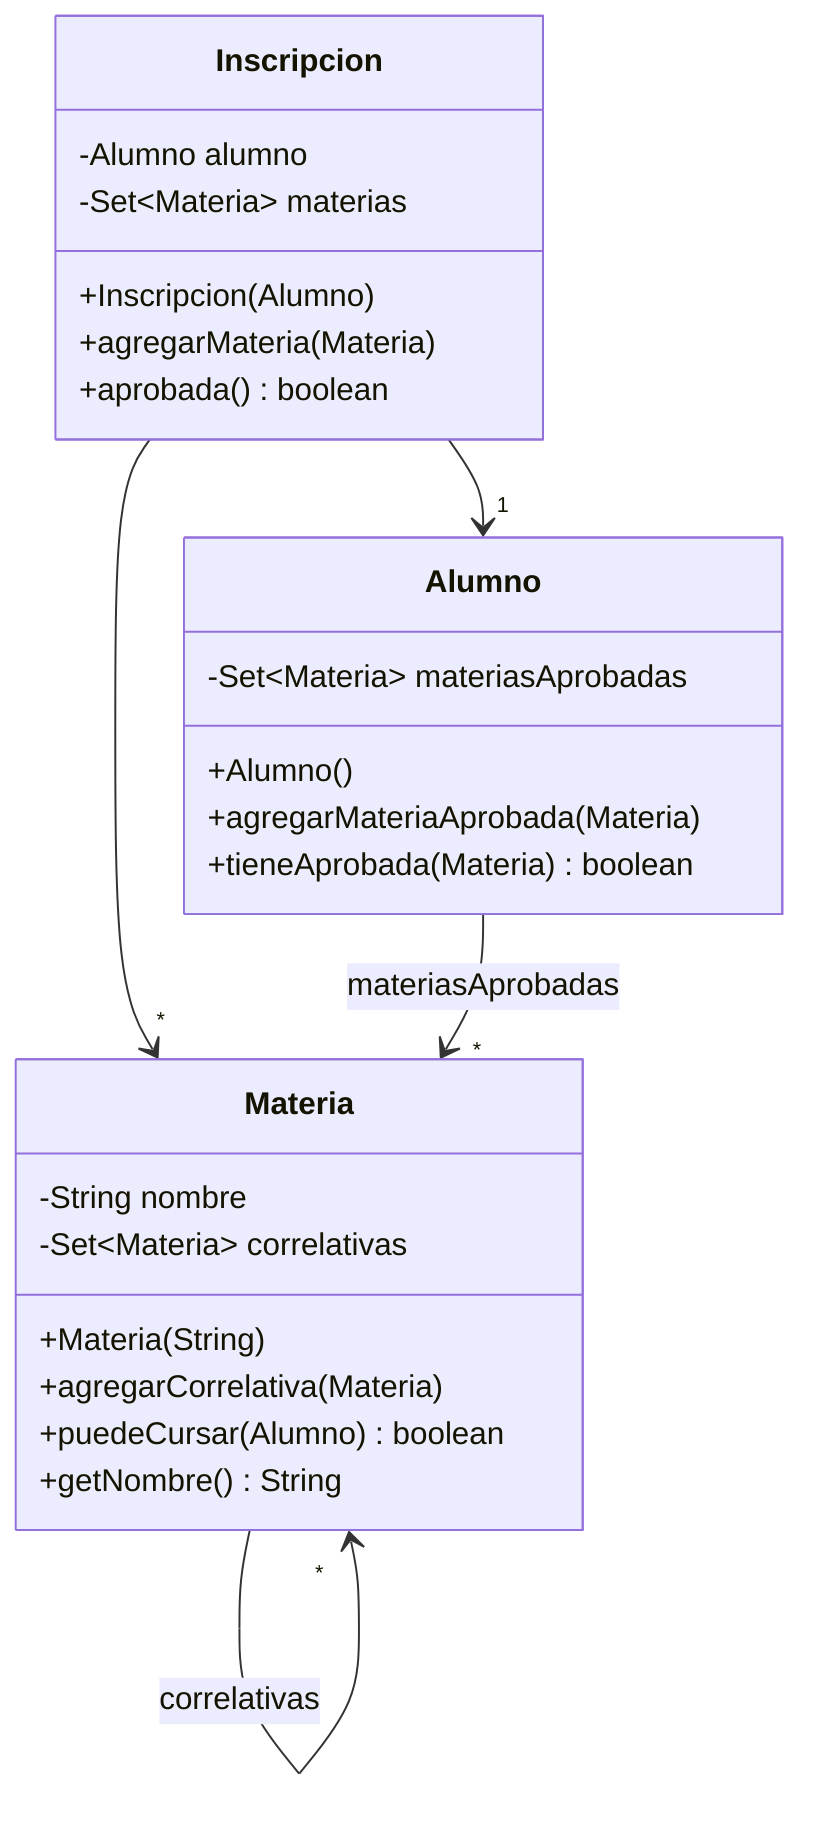 classDiagram
    class Alumno {
        -Set~Materia~ materiasAprobadas
        +Alumno()
        +agregarMateriaAprobada(Materia)
        +tieneAprobada(Materia) boolean
    }
    
    class Materia {
        -String nombre
        -Set~Materia~ correlativas
        +Materia(String)
        +agregarCorrelativa(Materia)
        +puedeCursar(Alumno) boolean
        +getNombre() String
    }
    
    class Inscripcion {
        -Alumno alumno
        -Set~Materia~ materias
        +Inscripcion(Alumno)
        +agregarMateria(Materia)
        +aprobada() boolean
    }
    
    Inscripcion --> "1" Alumno
    Inscripcion --> "*" Materia
    Alumno --> "*" Materia : materiasAprobadas
    Materia --> "*" Materia : correlativas